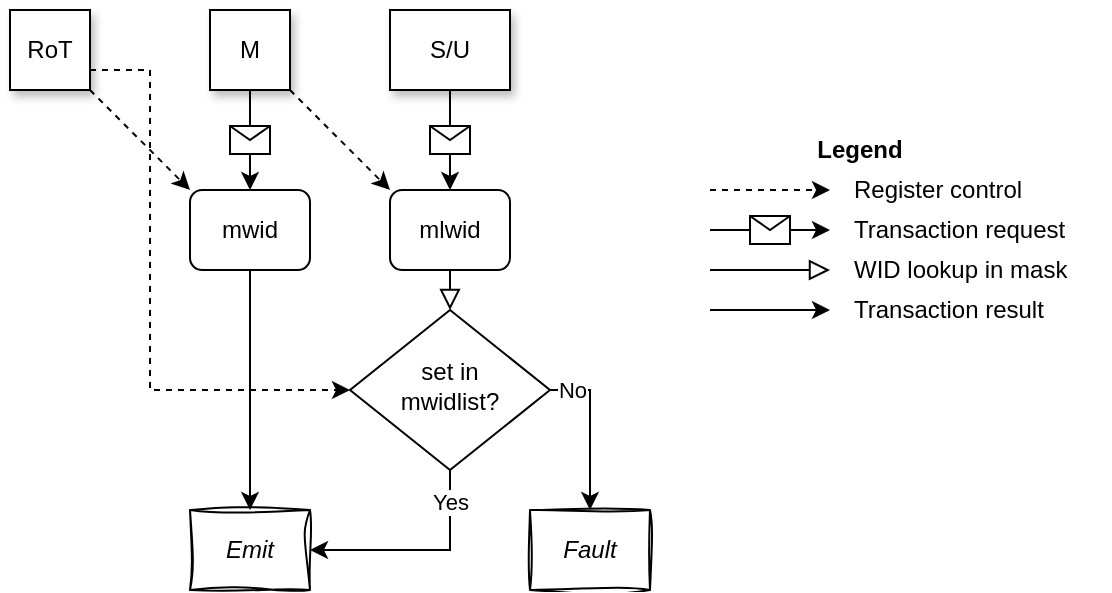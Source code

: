 <mxfile version="26.2.15">
  <diagram id="C5RBs43oDa-KdzZeNtuy" name="Page-1">
    <mxGraphModel dx="2066" dy="1202" grid="1" gridSize="10" guides="1" tooltips="1" connect="1" arrows="1" fold="1" page="1" pageScale="1" pageWidth="827" pageHeight="1169" math="0" shadow="0">
      <root>
        <mxCell id="WIyWlLk6GJQsqaUBKTNV-0" />
        <mxCell id="WIyWlLk6GJQsqaUBKTNV-1" parent="WIyWlLk6GJQsqaUBKTNV-0" />
        <mxCell id="idFu2JnuwtmRtHg6tgHR-1" value="M" style="rounded=0;whiteSpace=wrap;html=1;fontSize=12;glass=0;strokeWidth=1;shadow=1;" parent="WIyWlLk6GJQsqaUBKTNV-1" vertex="1">
          <mxGeometry x="140" y="50" width="40" height="40" as="geometry" />
        </mxCell>
        <mxCell id="idFu2JnuwtmRtHg6tgHR-2" value="S/U" style="rounded=0;whiteSpace=wrap;html=1;fontSize=12;glass=0;strokeWidth=1;shadow=1;" parent="WIyWlLk6GJQsqaUBKTNV-1" vertex="1">
          <mxGeometry x="230" y="50" width="60" height="40" as="geometry" />
        </mxCell>
        <mxCell id="idFu2JnuwtmRtHg6tgHR-4" value="mwid" style="rounded=1;whiteSpace=wrap;html=1;fontSize=12;glass=0;strokeWidth=1;shadow=0;fillColor=#FFFFFF;fillStyle=solid;" parent="WIyWlLk6GJQsqaUBKTNV-1" vertex="1">
          <mxGeometry x="130" y="140" width="60" height="40" as="geometry" />
        </mxCell>
        <mxCell id="idFu2JnuwtmRtHg6tgHR-5" value="mlwid" style="rounded=1;whiteSpace=wrap;html=1;fontSize=12;glass=0;strokeWidth=1;shadow=0;" parent="WIyWlLk6GJQsqaUBKTNV-1" vertex="1">
          <mxGeometry x="230" y="140" width="60" height="40" as="geometry" />
        </mxCell>
        <mxCell id="idFu2JnuwtmRtHg6tgHR-7" value="set in&lt;br&gt;mwidlist?" style="rhombus;whiteSpace=wrap;html=1;shadow=0;fontFamily=Helvetica;fontSize=12;align=center;strokeWidth=1;spacing=6;spacingTop=-4;" parent="WIyWlLk6GJQsqaUBKTNV-1" vertex="1">
          <mxGeometry x="210" y="200" width="100" height="80" as="geometry" />
        </mxCell>
        <mxCell id="idFu2JnuwtmRtHg6tgHR-8" value="Emit" style="rounded=0;whiteSpace=wrap;html=1;fontSize=12;glass=0;strokeWidth=1;shadow=0;sketch=1;curveFitting=1;jiggle=2;fontStyle=2" parent="WIyWlLk6GJQsqaUBKTNV-1" vertex="1">
          <mxGeometry x="130" y="300" width="60" height="40" as="geometry" />
        </mxCell>
        <mxCell id="idFu2JnuwtmRtHg6tgHR-10" value="" style="edgeStyle=orthogonalEdgeStyle;rounded=0;orthogonalLoop=1;jettySize=auto;html=1;exitX=0.5;exitY=1;exitDx=0;exitDy=0;entryX=1;entryY=0.5;entryDx=0;entryDy=0;" parent="WIyWlLk6GJQsqaUBKTNV-1" source="idFu2JnuwtmRtHg6tgHR-7" target="idFu2JnuwtmRtHg6tgHR-8" edge="1">
          <mxGeometry relative="1" as="geometry">
            <mxPoint x="310" y="320" as="sourcePoint" />
            <mxPoint x="190" y="330" as="targetPoint" />
            <Array as="points">
              <mxPoint x="260" y="320" />
            </Array>
          </mxGeometry>
        </mxCell>
        <mxCell id="idFu2JnuwtmRtHg6tgHR-11" value="Yes" style="edgeLabel;html=1;align=center;verticalAlign=middle;resizable=0;points=[];" parent="idFu2JnuwtmRtHg6tgHR-10" vertex="1" connectable="0">
          <mxGeometry x="-0.722" relative="1" as="geometry">
            <mxPoint as="offset" />
          </mxGeometry>
        </mxCell>
        <mxCell id="idFu2JnuwtmRtHg6tgHR-14" value="" style="rounded=0;html=1;jettySize=auto;orthogonalLoop=1;fontSize=11;endArrow=block;endFill=0;endSize=8;strokeWidth=1;shadow=0;labelBackgroundColor=none;edgeStyle=orthogonalEdgeStyle;exitX=0.5;exitY=1;exitDx=0;exitDy=0;entryX=0.5;entryY=0;entryDx=0;entryDy=0;" parent="WIyWlLk6GJQsqaUBKTNV-1" source="idFu2JnuwtmRtHg6tgHR-5" target="idFu2JnuwtmRtHg6tgHR-7" edge="1">
          <mxGeometry relative="1" as="geometry">
            <mxPoint x="360" y="200" as="sourcePoint" />
            <mxPoint x="300" y="200" as="targetPoint" />
            <Array as="points" />
          </mxGeometry>
        </mxCell>
        <mxCell id="idFu2JnuwtmRtHg6tgHR-18" value="Fault" style="rounded=0;whiteSpace=wrap;html=1;fontSize=12;glass=0;strokeWidth=1;shadow=0;sketch=1;curveFitting=1;jiggle=2;fillColor=default;fontStyle=2" parent="WIyWlLk6GJQsqaUBKTNV-1" vertex="1">
          <mxGeometry x="300" y="300" width="60" height="40" as="geometry" />
        </mxCell>
        <mxCell id="idFu2JnuwtmRtHg6tgHR-19" value="" style="edgeStyle=orthogonalEdgeStyle;rounded=0;orthogonalLoop=1;jettySize=auto;html=1;exitX=1;exitY=0.5;exitDx=0;exitDy=0;entryX=0.5;entryY=0;entryDx=0;entryDy=0;" parent="WIyWlLk6GJQsqaUBKTNV-1" source="idFu2JnuwtmRtHg6tgHR-7" target="idFu2JnuwtmRtHg6tgHR-18" edge="1">
          <mxGeometry relative="1" as="geometry">
            <mxPoint x="210" y="290" as="sourcePoint" />
            <mxPoint x="210" y="349" as="targetPoint" />
            <Array as="points">
              <mxPoint x="330" y="240" />
            </Array>
          </mxGeometry>
        </mxCell>
        <mxCell id="idFu2JnuwtmRtHg6tgHR-20" value="No" style="edgeLabel;html=1;align=center;verticalAlign=middle;resizable=0;points=[];" parent="idFu2JnuwtmRtHg6tgHR-19" vertex="1" connectable="0">
          <mxGeometry x="-0.722" relative="1" as="geometry">
            <mxPoint as="offset" />
          </mxGeometry>
        </mxCell>
        <mxCell id="idFu2JnuwtmRtHg6tgHR-24" value="" style="endArrow=classic;html=1;rounded=0;exitX=0.5;exitY=1;exitDx=0;exitDy=0;entryX=0.5;entryY=0;entryDx=0;entryDy=0;" parent="WIyWlLk6GJQsqaUBKTNV-1" source="idFu2JnuwtmRtHg6tgHR-1" target="idFu2JnuwtmRtHg6tgHR-4" edge="1">
          <mxGeometry relative="1" as="geometry">
            <mxPoint x="160" y="90" as="sourcePoint" />
            <mxPoint x="260" y="100" as="targetPoint" />
          </mxGeometry>
        </mxCell>
        <mxCell id="idFu2JnuwtmRtHg6tgHR-25" value="" style="shape=message;html=1;outlineConnect=0;" parent="idFu2JnuwtmRtHg6tgHR-24" vertex="1">
          <mxGeometry width="20" height="14" relative="1" as="geometry">
            <mxPoint x="-10" y="-7" as="offset" />
          </mxGeometry>
        </mxCell>
        <mxCell id="idFu2JnuwtmRtHg6tgHR-26" value="" style="endArrow=classic;html=1;rounded=0;exitX=0.5;exitY=1;exitDx=0;exitDy=0;entryX=0.5;entryY=0;entryDx=0;entryDy=0;" parent="WIyWlLk6GJQsqaUBKTNV-1" source="idFu2JnuwtmRtHg6tgHR-2" target="idFu2JnuwtmRtHg6tgHR-5" edge="1">
          <mxGeometry relative="1" as="geometry">
            <mxPoint x="170" y="90" as="sourcePoint" />
            <mxPoint x="170" y="150" as="targetPoint" />
          </mxGeometry>
        </mxCell>
        <mxCell id="idFu2JnuwtmRtHg6tgHR-27" value="" style="shape=message;html=1;outlineConnect=0;" parent="idFu2JnuwtmRtHg6tgHR-26" vertex="1">
          <mxGeometry width="20" height="14" relative="1" as="geometry">
            <mxPoint x="-10" y="-7" as="offset" />
          </mxGeometry>
        </mxCell>
        <mxCell id="idFu2JnuwtmRtHg6tgHR-32" value="" style="endArrow=classic;html=1;rounded=0;exitX=1;exitY=1;exitDx=0;exitDy=0;entryX=0;entryY=0;entryDx=0;entryDy=0;dashed=1;" parent="WIyWlLk6GJQsqaUBKTNV-1" source="idFu2JnuwtmRtHg6tgHR-1" target="idFu2JnuwtmRtHg6tgHR-5" edge="1">
          <mxGeometry width="50" height="50" relative="1" as="geometry">
            <mxPoint x="330" y="300" as="sourcePoint" />
            <mxPoint x="380" y="250" as="targetPoint" />
          </mxGeometry>
        </mxCell>
        <mxCell id="idFu2JnuwtmRtHg6tgHR-35" value="RoT" style="rounded=0;whiteSpace=wrap;html=1;fontSize=12;glass=0;strokeWidth=1;shadow=1;" parent="WIyWlLk6GJQsqaUBKTNV-1" vertex="1">
          <mxGeometry x="40" y="50" width="40" height="40" as="geometry" />
        </mxCell>
        <mxCell id="idFu2JnuwtmRtHg6tgHR-36" value="" style="endArrow=classic;html=1;rounded=0;exitX=1;exitY=1;exitDx=0;exitDy=0;entryX=0;entryY=0;entryDx=0;entryDy=0;dashed=1;" parent="WIyWlLk6GJQsqaUBKTNV-1" source="idFu2JnuwtmRtHg6tgHR-35" target="idFu2JnuwtmRtHg6tgHR-4" edge="1">
          <mxGeometry width="50" height="50" relative="1" as="geometry">
            <mxPoint x="190" y="90" as="sourcePoint" />
            <mxPoint x="240" y="150" as="targetPoint" />
          </mxGeometry>
        </mxCell>
        <mxCell id="idFu2JnuwtmRtHg6tgHR-37" value="" style="endArrow=classic;html=1;rounded=0;entryX=0;entryY=0.5;entryDx=0;entryDy=0;dashed=1;edgeStyle=elbowEdgeStyle;exitX=1;exitY=0.75;exitDx=0;exitDy=0;" parent="WIyWlLk6GJQsqaUBKTNV-1" source="idFu2JnuwtmRtHg6tgHR-35" target="idFu2JnuwtmRtHg6tgHR-7" edge="1">
          <mxGeometry width="50" height="50" relative="1" as="geometry">
            <mxPoint x="190" y="90" as="sourcePoint" />
            <mxPoint x="320" y="250" as="targetPoint" />
            <Array as="points">
              <mxPoint x="110" y="230" />
            </Array>
          </mxGeometry>
        </mxCell>
        <mxCell id="idFu2JnuwtmRtHg6tgHR-38" value="" style="endArrow=classic;html=1;rounded=0;dashed=1;" parent="WIyWlLk6GJQsqaUBKTNV-1" edge="1">
          <mxGeometry width="50" height="50" relative="1" as="geometry">
            <mxPoint x="390" y="140" as="sourcePoint" />
            <mxPoint x="450" y="140" as="targetPoint" />
          </mxGeometry>
        </mxCell>
        <mxCell id="idFu2JnuwtmRtHg6tgHR-39" value="" style="endArrow=classic;html=1;rounded=0;" parent="WIyWlLk6GJQsqaUBKTNV-1" edge="1">
          <mxGeometry relative="1" as="geometry">
            <mxPoint x="390" y="160" as="sourcePoint" />
            <mxPoint x="450" y="160" as="targetPoint" />
          </mxGeometry>
        </mxCell>
        <mxCell id="idFu2JnuwtmRtHg6tgHR-40" value="" style="shape=message;html=1;outlineConnect=0;" parent="idFu2JnuwtmRtHg6tgHR-39" vertex="1">
          <mxGeometry width="20" height="14" relative="1" as="geometry">
            <mxPoint x="-10" y="-7" as="offset" />
          </mxGeometry>
        </mxCell>
        <mxCell id="idFu2JnuwtmRtHg6tgHR-42" value="" style="rounded=0;html=1;jettySize=auto;orthogonalLoop=1;fontSize=11;endArrow=block;endFill=0;endSize=8;strokeWidth=1;shadow=0;labelBackgroundColor=none;edgeStyle=orthogonalEdgeStyle;" parent="WIyWlLk6GJQsqaUBKTNV-1" edge="1">
          <mxGeometry relative="1" as="geometry">
            <mxPoint x="390" y="180" as="sourcePoint" />
            <mxPoint x="450" y="180" as="targetPoint" />
          </mxGeometry>
        </mxCell>
        <mxCell id="idFu2JnuwtmRtHg6tgHR-47" value="" style="edgeStyle=orthogonalEdgeStyle;rounded=0;orthogonalLoop=1;jettySize=auto;html=1;" parent="WIyWlLk6GJQsqaUBKTNV-1" edge="1">
          <mxGeometry relative="1" as="geometry">
            <mxPoint x="390" y="200" as="sourcePoint" />
            <mxPoint x="450" y="200" as="targetPoint" />
          </mxGeometry>
        </mxCell>
        <mxCell id="idFu2JnuwtmRtHg6tgHR-49" value="Register control" style="text;html=1;align=left;verticalAlign=middle;whiteSpace=wrap;rounded=0;" parent="WIyWlLk6GJQsqaUBKTNV-1" vertex="1">
          <mxGeometry x="460" y="130" width="130" height="20" as="geometry" />
        </mxCell>
        <mxCell id="idFu2JnuwtmRtHg6tgHR-50" value="Transaction request" style="text;html=1;align=left;verticalAlign=middle;whiteSpace=wrap;rounded=0;" parent="WIyWlLk6GJQsqaUBKTNV-1" vertex="1">
          <mxGeometry x="460" y="150" width="130" height="20" as="geometry" />
        </mxCell>
        <mxCell id="idFu2JnuwtmRtHg6tgHR-51" value="WID lookup in mask" style="text;html=1;align=left;verticalAlign=middle;whiteSpace=wrap;rounded=0;" parent="WIyWlLk6GJQsqaUBKTNV-1" vertex="1">
          <mxGeometry x="460" y="170" width="130" height="20" as="geometry" />
        </mxCell>
        <mxCell id="idFu2JnuwtmRtHg6tgHR-52" value="Transaction result" style="text;html=1;align=left;verticalAlign=middle;whiteSpace=wrap;rounded=0;" parent="WIyWlLk6GJQsqaUBKTNV-1" vertex="1">
          <mxGeometry x="460" y="190" width="130" height="20" as="geometry" />
        </mxCell>
        <mxCell id="idFu2JnuwtmRtHg6tgHR-53" value="Legend" style="text;html=1;align=center;verticalAlign=middle;whiteSpace=wrap;rounded=0;fontStyle=1" parent="WIyWlLk6GJQsqaUBKTNV-1" vertex="1">
          <mxGeometry x="390" y="110" width="150" height="20" as="geometry" />
        </mxCell>
        <mxCell id="PwK8Ud1lTVJ-DON298jv-0" value="" style="edgeStyle=orthogonalEdgeStyle;rounded=0;orthogonalLoop=1;jettySize=auto;html=1;exitX=0.5;exitY=1;exitDx=0;exitDy=0;entryX=0.5;entryY=0;entryDx=0;entryDy=0;" parent="WIyWlLk6GJQsqaUBKTNV-1" source="idFu2JnuwtmRtHg6tgHR-4" target="idFu2JnuwtmRtHg6tgHR-8" edge="1">
          <mxGeometry relative="1" as="geometry">
            <mxPoint x="270" y="410" as="sourcePoint" />
            <mxPoint x="210" y="469" as="targetPoint" />
            <Array as="points" />
          </mxGeometry>
        </mxCell>
      </root>
    </mxGraphModel>
  </diagram>
</mxfile>
